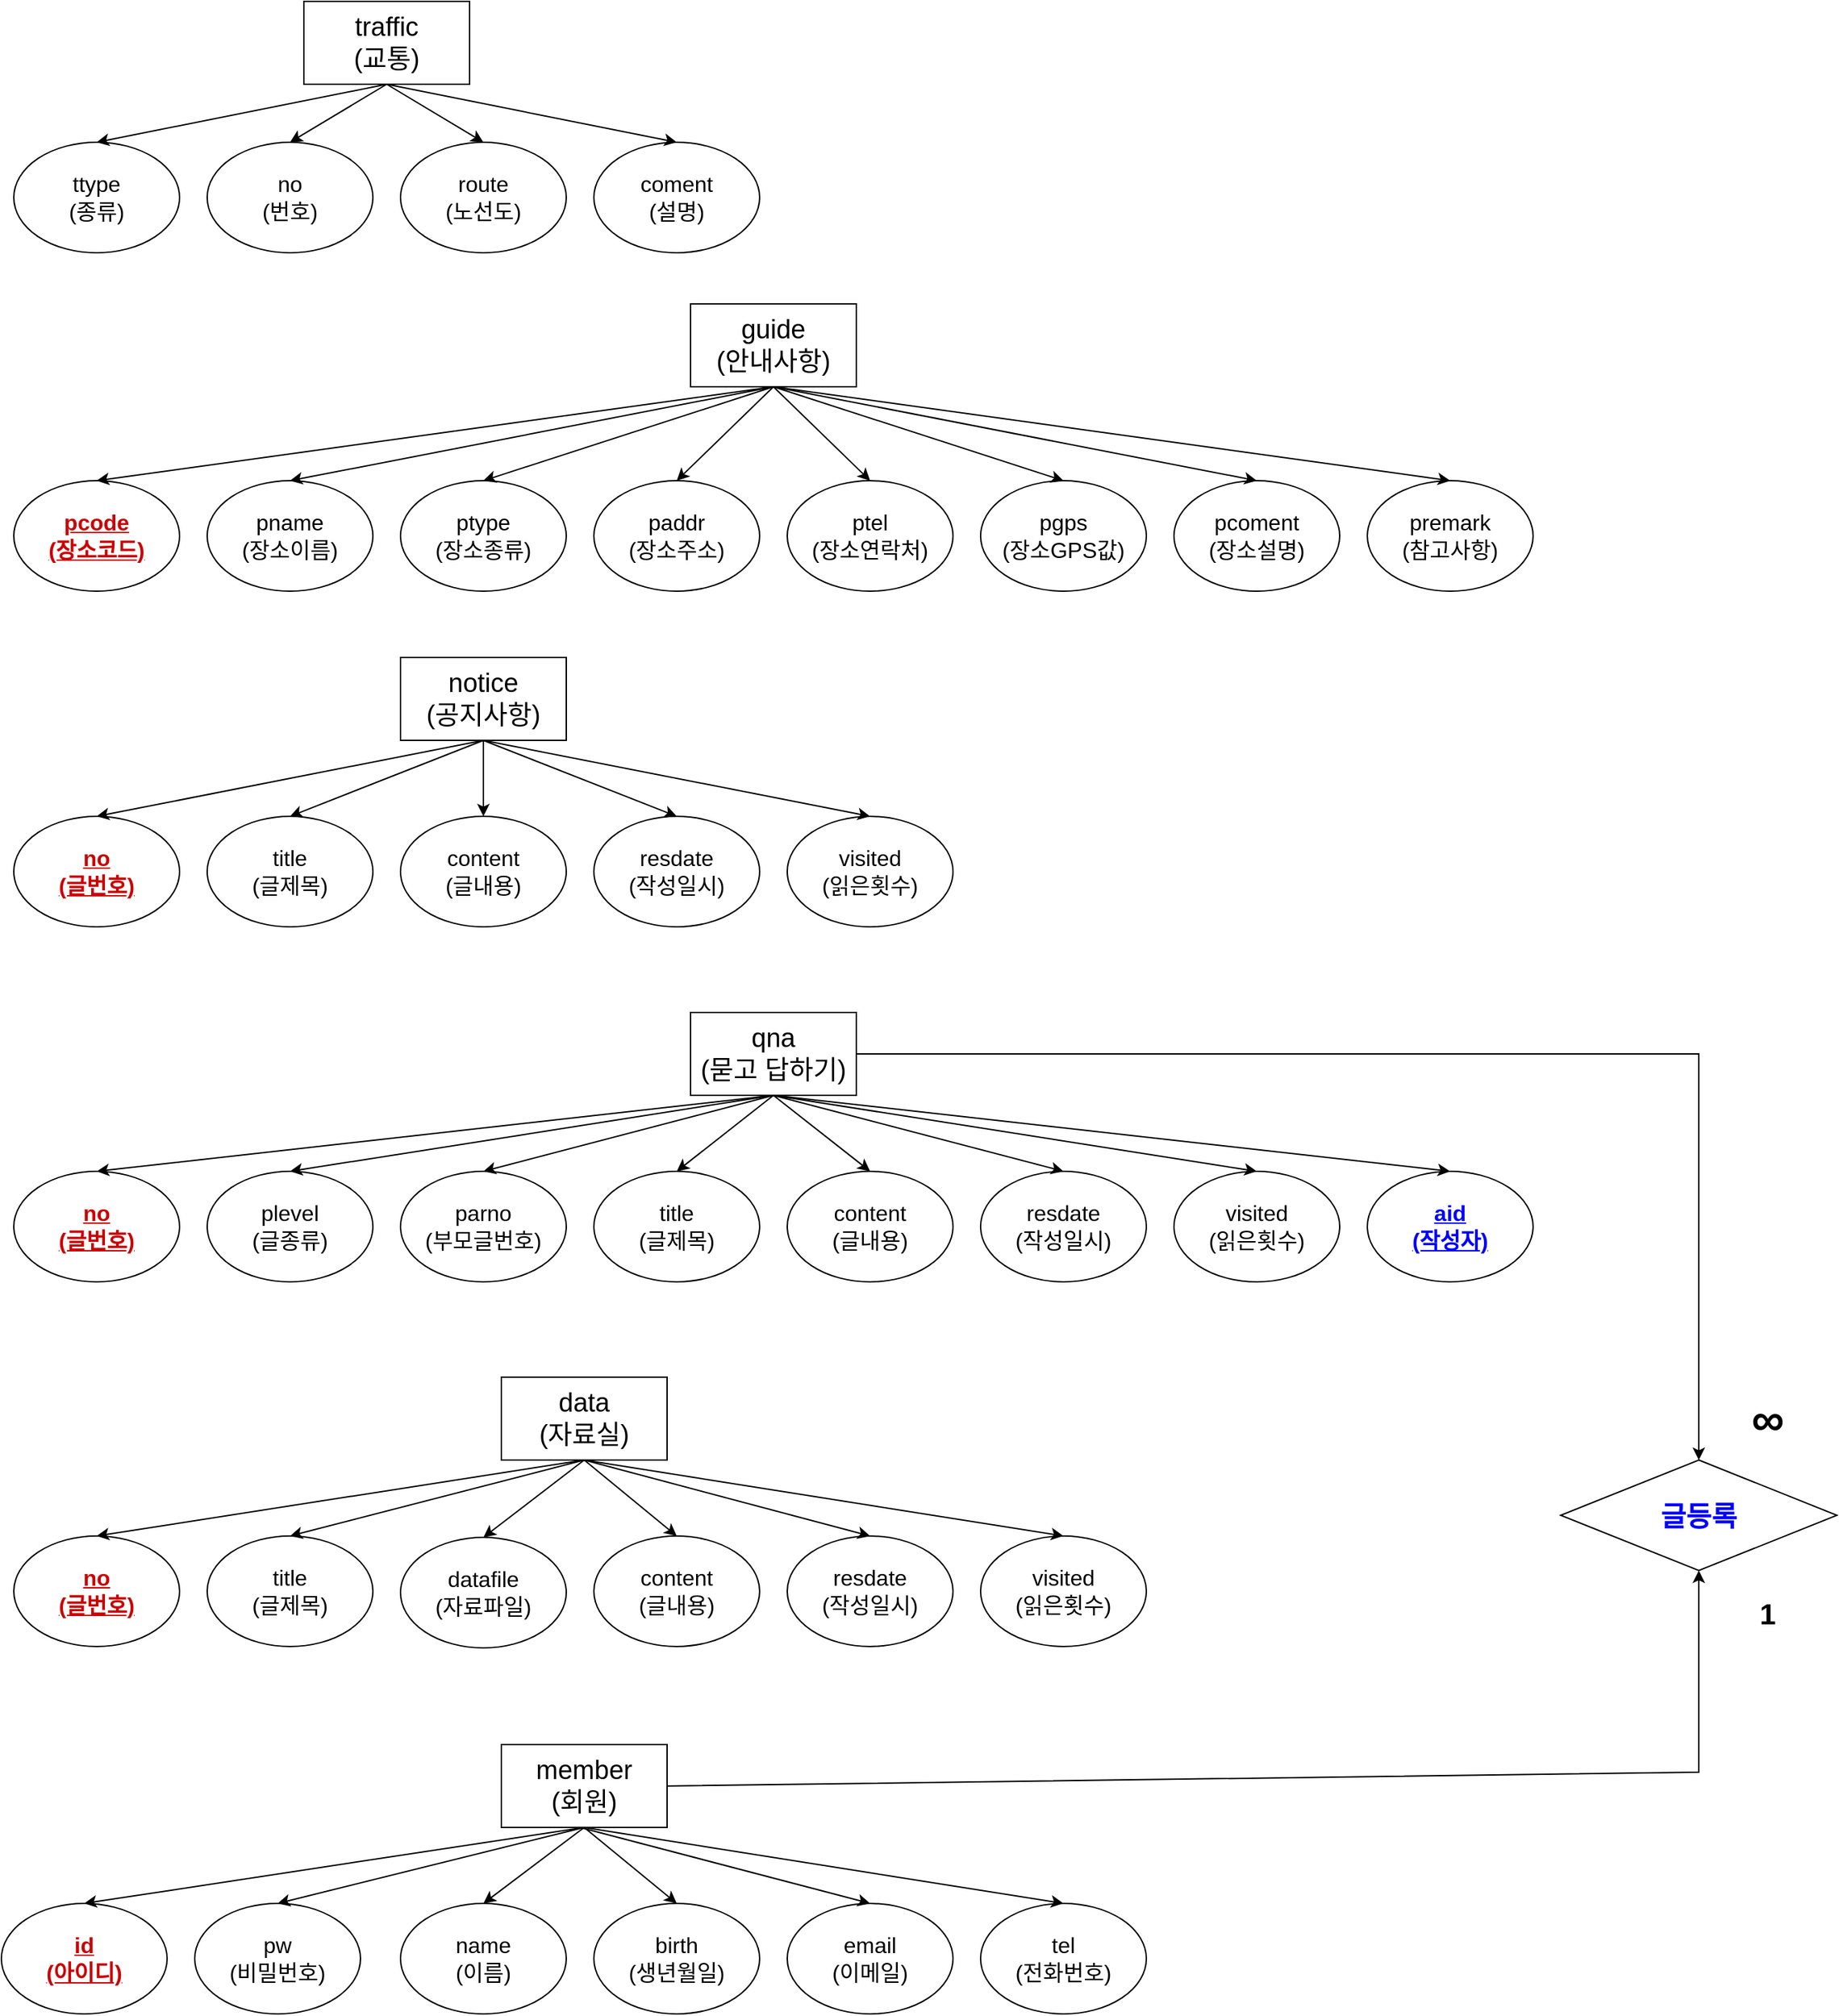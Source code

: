 <mxfile version="24.2.1" type="device">
  <diagram name="페이지-1" id="zd1bzhMpEKLIEbVlW-Ht">
    <mxGraphModel dx="1434" dy="746" grid="1" gridSize="10" guides="1" tooltips="1" connect="1" arrows="1" fold="1" page="1" pageScale="1" pageWidth="827" pageHeight="1169" math="0" shadow="0">
      <root>
        <mxCell id="0" />
        <mxCell id="1" parent="0" />
        <mxCell id="Bqp71mJhTjlOlzdnwCvQ-1" value="&lt;font style=&quot;font-size: 19px;&quot;&gt;traffic&lt;/font&gt;&lt;div style=&quot;font-size: 19px;&quot;&gt;&lt;font style=&quot;font-size: 19px;&quot;&gt;(교통)&lt;/font&gt;&lt;/div&gt;" style="rounded=0;whiteSpace=wrap;html=1;" parent="1" vertex="1">
          <mxGeometry x="260" y="58" width="120" height="60" as="geometry" />
        </mxCell>
        <mxCell id="Bqp71mJhTjlOlzdnwCvQ-2" value="&lt;font style=&quot;font-size: 16px;&quot;&gt;ttype&lt;/font&gt;&lt;div style=&quot;font-size: 16px;&quot;&gt;&lt;font style=&quot;font-size: 16px;&quot;&gt;(종류)&lt;/font&gt;&lt;/div&gt;" style="ellipse;whiteSpace=wrap;html=1;" parent="1" vertex="1">
          <mxGeometry x="50" y="160" width="120" height="80" as="geometry" />
        </mxCell>
        <mxCell id="Bqp71mJhTjlOlzdnwCvQ-3" value="&lt;span style=&quot;font-size: 16px;&quot;&gt;no&lt;/span&gt;&lt;br&gt;&lt;div style=&quot;font-size: 16px;&quot;&gt;&lt;font style=&quot;font-size: 16px;&quot;&gt;(번호)&lt;/font&gt;&lt;/div&gt;" style="ellipse;whiteSpace=wrap;html=1;" parent="1" vertex="1">
          <mxGeometry x="190" y="160" width="120" height="80" as="geometry" />
        </mxCell>
        <mxCell id="Bqp71mJhTjlOlzdnwCvQ-4" value="&lt;span style=&quot;font-size: 16px;&quot;&gt;route&lt;/span&gt;&lt;div&gt;&lt;span style=&quot;font-size: 16px;&quot;&gt;(노선도)&lt;/span&gt;&lt;/div&gt;" style="ellipse;whiteSpace=wrap;html=1;" parent="1" vertex="1">
          <mxGeometry x="330" y="160" width="120" height="80" as="geometry" />
        </mxCell>
        <mxCell id="Bqp71mJhTjlOlzdnwCvQ-5" value="&lt;span style=&quot;font-size: 16px;&quot;&gt;coment&lt;/span&gt;&lt;br&gt;&lt;div style=&quot;font-size: 16px;&quot;&gt;&lt;font style=&quot;font-size: 16px;&quot;&gt;(설명)&lt;/font&gt;&lt;/div&gt;" style="ellipse;whiteSpace=wrap;html=1;" parent="1" vertex="1">
          <mxGeometry x="470" y="160" width="120" height="80" as="geometry" />
        </mxCell>
        <mxCell id="Bqp71mJhTjlOlzdnwCvQ-6" value="" style="endArrow=classic;html=1;rounded=0;exitX=0.5;exitY=1;exitDx=0;exitDy=0;entryX=0.5;entryY=0;entryDx=0;entryDy=0;" parent="1" source="Bqp71mJhTjlOlzdnwCvQ-1" target="Bqp71mJhTjlOlzdnwCvQ-2" edge="1">
          <mxGeometry width="50" height="50" relative="1" as="geometry">
            <mxPoint x="390" y="390" as="sourcePoint" />
            <mxPoint x="440" y="340" as="targetPoint" />
          </mxGeometry>
        </mxCell>
        <mxCell id="Bqp71mJhTjlOlzdnwCvQ-7" value="" style="endArrow=classic;html=1;rounded=0;exitX=0.5;exitY=1;exitDx=0;exitDy=0;entryX=0.5;entryY=0;entryDx=0;entryDy=0;" parent="1" source="Bqp71mJhTjlOlzdnwCvQ-1" target="Bqp71mJhTjlOlzdnwCvQ-3" edge="1">
          <mxGeometry width="50" height="50" relative="1" as="geometry">
            <mxPoint x="390" y="390" as="sourcePoint" />
            <mxPoint x="440" y="340" as="targetPoint" />
          </mxGeometry>
        </mxCell>
        <mxCell id="Bqp71mJhTjlOlzdnwCvQ-8" value="" style="endArrow=classic;html=1;rounded=0;exitX=0.5;exitY=1;exitDx=0;exitDy=0;entryX=0.5;entryY=0;entryDx=0;entryDy=0;" parent="1" source="Bqp71mJhTjlOlzdnwCvQ-1" target="Bqp71mJhTjlOlzdnwCvQ-4" edge="1">
          <mxGeometry width="50" height="50" relative="1" as="geometry">
            <mxPoint x="390" y="390" as="sourcePoint" />
            <mxPoint x="440" y="340" as="targetPoint" />
          </mxGeometry>
        </mxCell>
        <mxCell id="Bqp71mJhTjlOlzdnwCvQ-9" value="" style="endArrow=classic;html=1;rounded=0;exitX=0.5;exitY=1;exitDx=0;exitDy=0;entryX=0.5;entryY=0;entryDx=0;entryDy=0;" parent="1" source="Bqp71mJhTjlOlzdnwCvQ-1" target="Bqp71mJhTjlOlzdnwCvQ-5" edge="1">
          <mxGeometry width="50" height="50" relative="1" as="geometry">
            <mxPoint x="390" y="390" as="sourcePoint" />
            <mxPoint x="440" y="340" as="targetPoint" />
          </mxGeometry>
        </mxCell>
        <mxCell id="Bqp71mJhTjlOlzdnwCvQ-10" value="&lt;font style=&quot;font-size: 19px;&quot;&gt;guide&lt;/font&gt;&lt;div style=&quot;font-size: 19px;&quot;&gt;&lt;font style=&quot;font-size: 19px;&quot;&gt;(안내사항)&lt;/font&gt;&lt;/div&gt;" style="rounded=0;whiteSpace=wrap;html=1;" parent="1" vertex="1">
          <mxGeometry x="540" y="277" width="120" height="60" as="geometry" />
        </mxCell>
        <mxCell id="Bqp71mJhTjlOlzdnwCvQ-11" value="&lt;b style=&quot;&quot;&gt;&lt;font style=&quot;&quot; color=&quot;#cc0000&quot;&gt;&lt;u&gt;&lt;span style=&quot;font-size: 16px;&quot;&gt;pcode&lt;/span&gt;&lt;br&gt;&lt;/u&gt;&lt;/font&gt;&lt;/b&gt;&lt;div style=&quot;font-size: 16px;&quot;&gt;&lt;font color=&quot;#cc0000&quot; style=&quot;font-size: 16px;&quot;&gt;&lt;b style=&quot;&quot;&gt;&lt;u&gt;(장소코드)&lt;/u&gt;&lt;/b&gt;&lt;/font&gt;&lt;/div&gt;" style="ellipse;whiteSpace=wrap;html=1;" parent="1" vertex="1">
          <mxGeometry x="50" y="405" width="120" height="80" as="geometry" />
        </mxCell>
        <mxCell id="Bqp71mJhTjlOlzdnwCvQ-12" value="&lt;span style=&quot;font-size: 16px;&quot;&gt;pname&lt;/span&gt;&lt;br&gt;&lt;div style=&quot;font-size: 16px;&quot;&gt;&lt;font style=&quot;font-size: 16px;&quot;&gt;(장소이름)&lt;/font&gt;&lt;/div&gt;" style="ellipse;whiteSpace=wrap;html=1;" parent="1" vertex="1">
          <mxGeometry x="190" y="405" width="120" height="80" as="geometry" />
        </mxCell>
        <mxCell id="Bqp71mJhTjlOlzdnwCvQ-13" value="&lt;span style=&quot;font-size: 16px;&quot;&gt;ptype&lt;/span&gt;&lt;br&gt;&lt;div style=&quot;font-size: 16px;&quot;&gt;&lt;font style=&quot;font-size: 16px;&quot;&gt;(장소종류)&lt;/font&gt;&lt;/div&gt;" style="ellipse;whiteSpace=wrap;html=1;" parent="1" vertex="1">
          <mxGeometry x="330" y="405" width="120" height="80" as="geometry" />
        </mxCell>
        <mxCell id="Bqp71mJhTjlOlzdnwCvQ-14" value="&lt;span style=&quot;font-size: 16px;&quot;&gt;paddr&lt;/span&gt;&lt;br&gt;&lt;div style=&quot;font-size: 16px;&quot;&gt;&lt;font style=&quot;font-size: 16px;&quot;&gt;(장소주소)&lt;/font&gt;&lt;/div&gt;" style="ellipse;whiteSpace=wrap;html=1;" parent="1" vertex="1">
          <mxGeometry x="470" y="405" width="120" height="80" as="geometry" />
        </mxCell>
        <mxCell id="Bqp71mJhTjlOlzdnwCvQ-15" value="&lt;span style=&quot;font-size: 16px;&quot;&gt;ptel&lt;/span&gt;&lt;br&gt;&lt;div style=&quot;font-size: 16px;&quot;&gt;&lt;font style=&quot;font-size: 16px;&quot;&gt;(장소연락처)&lt;/font&gt;&lt;/div&gt;" style="ellipse;whiteSpace=wrap;html=1;" parent="1" vertex="1">
          <mxGeometry x="610" y="405" width="120" height="80" as="geometry" />
        </mxCell>
        <mxCell id="Bqp71mJhTjlOlzdnwCvQ-16" value="&lt;span style=&quot;font-size: 16px;&quot;&gt;pgps&lt;/span&gt;&lt;br&gt;&lt;div style=&quot;font-size: 16px;&quot;&gt;&lt;font style=&quot;font-size: 16px;&quot;&gt;(장소GPS값)&lt;/font&gt;&lt;/div&gt;" style="ellipse;whiteSpace=wrap;html=1;" parent="1" vertex="1">
          <mxGeometry x="750" y="405" width="120" height="80" as="geometry" />
        </mxCell>
        <mxCell id="Bqp71mJhTjlOlzdnwCvQ-17" value="&lt;span style=&quot;font-size: 16px;&quot;&gt;pcoment&lt;/span&gt;&lt;br&gt;&lt;div style=&quot;font-size: 16px;&quot;&gt;&lt;font style=&quot;font-size: 16px;&quot;&gt;(장소설명)&lt;/font&gt;&lt;/div&gt;" style="ellipse;whiteSpace=wrap;html=1;" parent="1" vertex="1">
          <mxGeometry x="890" y="405" width="120" height="80" as="geometry" />
        </mxCell>
        <mxCell id="Bqp71mJhTjlOlzdnwCvQ-18" value="&lt;span style=&quot;font-size: 16px;&quot;&gt;premark&lt;/span&gt;&lt;br&gt;&lt;div style=&quot;font-size: 16px;&quot;&gt;&lt;font style=&quot;font-size: 16px;&quot;&gt;(참고사항)&lt;/font&gt;&lt;/div&gt;" style="ellipse;whiteSpace=wrap;html=1;" parent="1" vertex="1">
          <mxGeometry x="1030" y="405" width="120" height="80" as="geometry" />
        </mxCell>
        <mxCell id="Bqp71mJhTjlOlzdnwCvQ-19" value="" style="endArrow=classic;html=1;rounded=0;exitX=0.5;exitY=1;exitDx=0;exitDy=0;entryX=0.5;entryY=0;entryDx=0;entryDy=0;" parent="1" source="Bqp71mJhTjlOlzdnwCvQ-10" target="Bqp71mJhTjlOlzdnwCvQ-11" edge="1">
          <mxGeometry width="50" height="50" relative="1" as="geometry">
            <mxPoint x="540" y="505" as="sourcePoint" />
            <mxPoint x="590" y="455" as="targetPoint" />
          </mxGeometry>
        </mxCell>
        <mxCell id="Bqp71mJhTjlOlzdnwCvQ-20" value="" style="endArrow=classic;html=1;rounded=0;exitX=0.5;exitY=1;exitDx=0;exitDy=0;entryX=0.5;entryY=0;entryDx=0;entryDy=0;" parent="1" source="Bqp71mJhTjlOlzdnwCvQ-10" target="Bqp71mJhTjlOlzdnwCvQ-12" edge="1">
          <mxGeometry width="50" height="50" relative="1" as="geometry">
            <mxPoint x="540" y="505" as="sourcePoint" />
            <mxPoint x="590" y="455" as="targetPoint" />
          </mxGeometry>
        </mxCell>
        <mxCell id="Bqp71mJhTjlOlzdnwCvQ-21" value="" style="endArrow=classic;html=1;rounded=0;entryX=0.5;entryY=0;entryDx=0;entryDy=0;exitX=0.5;exitY=1;exitDx=0;exitDy=0;" parent="1" source="Bqp71mJhTjlOlzdnwCvQ-10" target="Bqp71mJhTjlOlzdnwCvQ-14" edge="1">
          <mxGeometry width="50" height="50" relative="1" as="geometry">
            <mxPoint x="540" y="505" as="sourcePoint" />
            <mxPoint x="590" y="455" as="targetPoint" />
          </mxGeometry>
        </mxCell>
        <mxCell id="Bqp71mJhTjlOlzdnwCvQ-22" value="" style="endArrow=classic;html=1;rounded=0;entryX=0.5;entryY=0;entryDx=0;entryDy=0;exitX=0.5;exitY=1;exitDx=0;exitDy=0;" parent="1" source="Bqp71mJhTjlOlzdnwCvQ-10" target="Bqp71mJhTjlOlzdnwCvQ-13" edge="1">
          <mxGeometry width="50" height="50" relative="1" as="geometry">
            <mxPoint x="540" y="505" as="sourcePoint" />
            <mxPoint x="590" y="455" as="targetPoint" />
          </mxGeometry>
        </mxCell>
        <mxCell id="Bqp71mJhTjlOlzdnwCvQ-23" value="" style="endArrow=classic;html=1;rounded=0;exitX=0.5;exitY=1;exitDx=0;exitDy=0;entryX=0.5;entryY=0;entryDx=0;entryDy=0;" parent="1" source="Bqp71mJhTjlOlzdnwCvQ-10" target="Bqp71mJhTjlOlzdnwCvQ-18" edge="1">
          <mxGeometry width="50" height="50" relative="1" as="geometry">
            <mxPoint x="540" y="505" as="sourcePoint" />
            <mxPoint x="590" y="455" as="targetPoint" />
          </mxGeometry>
        </mxCell>
        <mxCell id="Bqp71mJhTjlOlzdnwCvQ-24" value="" style="endArrow=classic;html=1;rounded=0;entryX=0.5;entryY=0;entryDx=0;entryDy=0;exitX=0.5;exitY=1;exitDx=0;exitDy=0;" parent="1" source="Bqp71mJhTjlOlzdnwCvQ-10" target="Bqp71mJhTjlOlzdnwCvQ-17" edge="1">
          <mxGeometry width="50" height="50" relative="1" as="geometry">
            <mxPoint x="540" y="505" as="sourcePoint" />
            <mxPoint x="590" y="455" as="targetPoint" />
          </mxGeometry>
        </mxCell>
        <mxCell id="Bqp71mJhTjlOlzdnwCvQ-25" value="" style="endArrow=classic;html=1;rounded=0;entryX=0.5;entryY=0;entryDx=0;entryDy=0;exitX=0.5;exitY=1;exitDx=0;exitDy=0;" parent="1" source="Bqp71mJhTjlOlzdnwCvQ-10" target="Bqp71mJhTjlOlzdnwCvQ-16" edge="1">
          <mxGeometry width="50" height="50" relative="1" as="geometry">
            <mxPoint x="540" y="505" as="sourcePoint" />
            <mxPoint x="590" y="455" as="targetPoint" />
          </mxGeometry>
        </mxCell>
        <mxCell id="Bqp71mJhTjlOlzdnwCvQ-26" value="" style="endArrow=classic;html=1;rounded=0;exitX=0.5;exitY=1;exitDx=0;exitDy=0;entryX=0.5;entryY=0;entryDx=0;entryDy=0;" parent="1" source="Bqp71mJhTjlOlzdnwCvQ-10" target="Bqp71mJhTjlOlzdnwCvQ-15" edge="1">
          <mxGeometry width="50" height="50" relative="1" as="geometry">
            <mxPoint x="540" y="505" as="sourcePoint" />
            <mxPoint x="590" y="455" as="targetPoint" />
          </mxGeometry>
        </mxCell>
        <mxCell id="Bqp71mJhTjlOlzdnwCvQ-27" value="&lt;font style=&quot;font-size: 19px;&quot;&gt;notice&lt;/font&gt;&lt;div style=&quot;font-size: 19px;&quot;&gt;&lt;font style=&quot;font-size: 19px;&quot;&gt;(공지사항)&lt;/font&gt;&lt;/div&gt;" style="rounded=0;whiteSpace=wrap;html=1;" parent="1" vertex="1">
          <mxGeometry x="330" y="533" width="120" height="60" as="geometry" />
        </mxCell>
        <mxCell id="Bqp71mJhTjlOlzdnwCvQ-28" value="&lt;b&gt;&lt;font style=&quot;&quot; color=&quot;#cc0000&quot;&gt;&lt;u&gt;&lt;span style=&quot;font-size: 16px;&quot;&gt;no&lt;/span&gt;&lt;br&gt;&lt;/u&gt;&lt;/font&gt;&lt;/b&gt;&lt;div style=&quot;font-size: 16px;&quot;&gt;&lt;font color=&quot;#cc0000&quot; style=&quot;font-size: 16px;&quot;&gt;&lt;b&gt;&lt;u&gt;(글번호)&lt;/u&gt;&lt;/b&gt;&lt;/font&gt;&lt;/div&gt;" style="ellipse;whiteSpace=wrap;html=1;" parent="1" vertex="1">
          <mxGeometry x="50" y="648" width="120" height="80" as="geometry" />
        </mxCell>
        <mxCell id="Bqp71mJhTjlOlzdnwCvQ-29" value="&lt;span style=&quot;font-size: 16px;&quot;&gt;title&lt;/span&gt;&lt;br&gt;&lt;div style=&quot;font-size: 16px;&quot;&gt;&lt;font style=&quot;font-size: 16px;&quot;&gt;(글제목)&lt;/font&gt;&lt;/div&gt;" style="ellipse;whiteSpace=wrap;html=1;" parent="1" vertex="1">
          <mxGeometry x="190" y="648" width="120" height="80" as="geometry" />
        </mxCell>
        <mxCell id="Bqp71mJhTjlOlzdnwCvQ-30" value="&lt;span style=&quot;font-size: 16px;&quot;&gt;content&lt;/span&gt;&lt;br&gt;&lt;div style=&quot;font-size: 16px;&quot;&gt;&lt;font style=&quot;font-size: 16px;&quot;&gt;(글내용)&lt;/font&gt;&lt;/div&gt;" style="ellipse;whiteSpace=wrap;html=1;" parent="1" vertex="1">
          <mxGeometry x="330" y="648" width="120" height="80" as="geometry" />
        </mxCell>
        <mxCell id="Bqp71mJhTjlOlzdnwCvQ-31" value="&lt;span style=&quot;font-size: 16px;&quot;&gt;resdate&lt;/span&gt;&lt;br&gt;&lt;div style=&quot;font-size: 16px;&quot;&gt;&lt;font style=&quot;font-size: 16px;&quot;&gt;(작성일시)&lt;/font&gt;&lt;/div&gt;" style="ellipse;whiteSpace=wrap;html=1;" parent="1" vertex="1">
          <mxGeometry x="470" y="648" width="120" height="80" as="geometry" />
        </mxCell>
        <mxCell id="Bqp71mJhTjlOlzdnwCvQ-32" value="&lt;span style=&quot;font-size: 16px;&quot;&gt;visited&lt;/span&gt;&lt;br&gt;&lt;div style=&quot;font-size: 16px;&quot;&gt;&lt;font style=&quot;font-size: 16px;&quot;&gt;(읽은횟수)&lt;/font&gt;&lt;/div&gt;" style="ellipse;whiteSpace=wrap;html=1;" parent="1" vertex="1">
          <mxGeometry x="610" y="648" width="120" height="80" as="geometry" />
        </mxCell>
        <mxCell id="Bqp71mJhTjlOlzdnwCvQ-33" value="" style="endArrow=classic;html=1;rounded=0;exitX=0.5;exitY=1;exitDx=0;exitDy=0;entryX=0.5;entryY=0;entryDx=0;entryDy=0;" parent="1" source="Bqp71mJhTjlOlzdnwCvQ-27" target="Bqp71mJhTjlOlzdnwCvQ-28" edge="1">
          <mxGeometry width="50" height="50" relative="1" as="geometry">
            <mxPoint x="590" y="478" as="sourcePoint" />
            <mxPoint x="640" y="428" as="targetPoint" />
          </mxGeometry>
        </mxCell>
        <mxCell id="Bqp71mJhTjlOlzdnwCvQ-34" value="" style="endArrow=classic;html=1;rounded=0;exitX=0.5;exitY=1;exitDx=0;exitDy=0;entryX=0.5;entryY=0;entryDx=0;entryDy=0;" parent="1" source="Bqp71mJhTjlOlzdnwCvQ-27" target="Bqp71mJhTjlOlzdnwCvQ-29" edge="1">
          <mxGeometry width="50" height="50" relative="1" as="geometry">
            <mxPoint x="590" y="478" as="sourcePoint" />
            <mxPoint x="640" y="428" as="targetPoint" />
          </mxGeometry>
        </mxCell>
        <mxCell id="Bqp71mJhTjlOlzdnwCvQ-35" value="" style="endArrow=classic;html=1;rounded=0;exitX=0.5;exitY=1;exitDx=0;exitDy=0;" parent="1" source="Bqp71mJhTjlOlzdnwCvQ-27" target="Bqp71mJhTjlOlzdnwCvQ-30" edge="1">
          <mxGeometry width="50" height="50" relative="1" as="geometry">
            <mxPoint x="590" y="478" as="sourcePoint" />
            <mxPoint x="640" y="428" as="targetPoint" />
          </mxGeometry>
        </mxCell>
        <mxCell id="Bqp71mJhTjlOlzdnwCvQ-36" value="" style="endArrow=classic;html=1;rounded=0;exitX=0.5;exitY=1;exitDx=0;exitDy=0;entryX=0.5;entryY=0;entryDx=0;entryDy=0;" parent="1" source="Bqp71mJhTjlOlzdnwCvQ-27" target="Bqp71mJhTjlOlzdnwCvQ-32" edge="1">
          <mxGeometry width="50" height="50" relative="1" as="geometry">
            <mxPoint x="590" y="478" as="sourcePoint" />
            <mxPoint x="640" y="428" as="targetPoint" />
          </mxGeometry>
        </mxCell>
        <mxCell id="Bqp71mJhTjlOlzdnwCvQ-37" value="" style="endArrow=classic;html=1;rounded=0;exitX=0.5;exitY=1;exitDx=0;exitDy=0;entryX=0.5;entryY=0;entryDx=0;entryDy=0;" parent="1" source="Bqp71mJhTjlOlzdnwCvQ-27" target="Bqp71mJhTjlOlzdnwCvQ-31" edge="1">
          <mxGeometry width="50" height="50" relative="1" as="geometry">
            <mxPoint x="590" y="478" as="sourcePoint" />
            <mxPoint x="640" y="428" as="targetPoint" />
          </mxGeometry>
        </mxCell>
        <mxCell id="Bqp71mJhTjlOlzdnwCvQ-38" value="&lt;font style=&quot;font-size: 19px;&quot;&gt;qna&lt;br&gt;&lt;/font&gt;&lt;div style=&quot;font-size: 19px;&quot;&gt;&lt;font style=&quot;font-size: 19px;&quot;&gt;(묻고 답하기)&lt;/font&gt;&lt;/div&gt;" style="rounded=0;whiteSpace=wrap;html=1;" parent="1" vertex="1">
          <mxGeometry x="540" y="790" width="120" height="60" as="geometry" />
        </mxCell>
        <mxCell id="Bqp71mJhTjlOlzdnwCvQ-39" value="&lt;b&gt;&lt;font color=&quot;#cc0000&quot;&gt;&lt;u&gt;&lt;span style=&quot;font-size: 16px;&quot;&gt;no&lt;/span&gt;&lt;br&gt;&lt;/u&gt;&lt;/font&gt;&lt;/b&gt;&lt;div style=&quot;font-size: 16px;&quot;&gt;&lt;font color=&quot;#cc0000&quot; style=&quot;font-size: 16px;&quot;&gt;&lt;b&gt;&lt;u&gt;(글번호)&lt;/u&gt;&lt;/b&gt;&lt;/font&gt;&lt;/div&gt;" style="ellipse;whiteSpace=wrap;html=1;" parent="1" vertex="1">
          <mxGeometry x="50" y="905" width="120" height="80" as="geometry" />
        </mxCell>
        <mxCell id="Bqp71mJhTjlOlzdnwCvQ-40" value="&lt;span style=&quot;font-size: 16px;&quot;&gt;plevel&lt;/span&gt;&lt;br&gt;&lt;div style=&quot;font-size: 16px;&quot;&gt;&lt;font style=&quot;font-size: 16px;&quot;&gt;(글종류)&lt;/font&gt;&lt;/div&gt;" style="ellipse;whiteSpace=wrap;html=1;" parent="1" vertex="1">
          <mxGeometry x="190" y="905" width="120" height="80" as="geometry" />
        </mxCell>
        <mxCell id="Bqp71mJhTjlOlzdnwCvQ-41" value="&lt;span style=&quot;font-size: 16px;&quot;&gt;parno&lt;/span&gt;&lt;br&gt;&lt;div style=&quot;font-size: 16px;&quot;&gt;&lt;font style=&quot;font-size: 16px;&quot;&gt;(부모글번호)&lt;/font&gt;&lt;/div&gt;" style="ellipse;whiteSpace=wrap;html=1;" parent="1" vertex="1">
          <mxGeometry x="330" y="905" width="120" height="80" as="geometry" />
        </mxCell>
        <mxCell id="Bqp71mJhTjlOlzdnwCvQ-42" value="&lt;span style=&quot;font-size: 16px;&quot;&gt;title&lt;/span&gt;&lt;br&gt;&lt;div style=&quot;font-size: 16px;&quot;&gt;(글제목)&lt;/div&gt;" style="ellipse;whiteSpace=wrap;html=1;" parent="1" vertex="1">
          <mxGeometry x="470" y="905" width="120" height="80" as="geometry" />
        </mxCell>
        <mxCell id="Bqp71mJhTjlOlzdnwCvQ-43" value="" style="endArrow=classic;html=1;rounded=0;exitX=0.5;exitY=1;exitDx=0;exitDy=0;entryX=0.5;entryY=0;entryDx=0;entryDy=0;" parent="1" source="Bqp71mJhTjlOlzdnwCvQ-38" target="Bqp71mJhTjlOlzdnwCvQ-39" edge="1">
          <mxGeometry width="50" height="50" relative="1" as="geometry">
            <mxPoint x="590" y="735" as="sourcePoint" />
            <mxPoint x="640" y="685" as="targetPoint" />
          </mxGeometry>
        </mxCell>
        <mxCell id="Bqp71mJhTjlOlzdnwCvQ-44" value="" style="endArrow=classic;html=1;rounded=0;exitX=0.5;exitY=1;exitDx=0;exitDy=0;entryX=0.5;entryY=0;entryDx=0;entryDy=0;" parent="1" source="Bqp71mJhTjlOlzdnwCvQ-38" target="Bqp71mJhTjlOlzdnwCvQ-40" edge="1">
          <mxGeometry width="50" height="50" relative="1" as="geometry">
            <mxPoint x="590" y="735" as="sourcePoint" />
            <mxPoint x="640" y="685" as="targetPoint" />
          </mxGeometry>
        </mxCell>
        <mxCell id="Bqp71mJhTjlOlzdnwCvQ-45" value="" style="endArrow=classic;html=1;rounded=0;exitX=0.5;exitY=1;exitDx=0;exitDy=0;entryX=0.5;entryY=0;entryDx=0;entryDy=0;" parent="1" source="Bqp71mJhTjlOlzdnwCvQ-38" target="Bqp71mJhTjlOlzdnwCvQ-41" edge="1">
          <mxGeometry width="50" height="50" relative="1" as="geometry">
            <mxPoint x="590" y="735" as="sourcePoint" />
            <mxPoint x="640" y="685" as="targetPoint" />
          </mxGeometry>
        </mxCell>
        <mxCell id="Bqp71mJhTjlOlzdnwCvQ-46" value="" style="endArrow=classic;html=1;rounded=0;exitX=0.5;exitY=1;exitDx=0;exitDy=0;entryX=0.5;entryY=0;entryDx=0;entryDy=0;" parent="1" source="Bqp71mJhTjlOlzdnwCvQ-38" edge="1">
          <mxGeometry width="50" height="50" relative="1" as="geometry">
            <mxPoint x="590" y="735" as="sourcePoint" />
            <mxPoint x="670" y="905" as="targetPoint" />
          </mxGeometry>
        </mxCell>
        <mxCell id="Bqp71mJhTjlOlzdnwCvQ-47" value="" style="endArrow=classic;html=1;rounded=0;exitX=0.5;exitY=1;exitDx=0;exitDy=0;entryX=0.5;entryY=0;entryDx=0;entryDy=0;" parent="1" source="Bqp71mJhTjlOlzdnwCvQ-38" target="Bqp71mJhTjlOlzdnwCvQ-42" edge="1">
          <mxGeometry width="50" height="50" relative="1" as="geometry">
            <mxPoint x="590" y="735" as="sourcePoint" />
            <mxPoint x="640" y="685" as="targetPoint" />
          </mxGeometry>
        </mxCell>
        <mxCell id="Bqp71mJhTjlOlzdnwCvQ-48" value="&lt;span style=&quot;font-size: 16px;&quot;&gt;content&lt;/span&gt;&lt;br&gt;&lt;div style=&quot;font-size: 16px;&quot;&gt;&lt;font style=&quot;font-size: 16px;&quot;&gt;(글내용)&lt;/font&gt;&lt;/div&gt;" style="ellipse;whiteSpace=wrap;html=1;" parent="1" vertex="1">
          <mxGeometry x="610" y="905" width="120" height="80" as="geometry" />
        </mxCell>
        <mxCell id="Bqp71mJhTjlOlzdnwCvQ-49" value="&lt;span style=&quot;font-size: 16px;&quot;&gt;resdate&lt;/span&gt;&lt;br&gt;&lt;div style=&quot;font-size: 16px;&quot;&gt;&lt;font style=&quot;font-size: 16px;&quot;&gt;(작성일시)&lt;/font&gt;&lt;/div&gt;" style="ellipse;whiteSpace=wrap;html=1;" parent="1" vertex="1">
          <mxGeometry x="750" y="905" width="120" height="80" as="geometry" />
        </mxCell>
        <mxCell id="Bqp71mJhTjlOlzdnwCvQ-50" value="&lt;span style=&quot;font-size: 16px;&quot;&gt;visited&lt;/span&gt;&lt;br&gt;&lt;div style=&quot;font-size: 16px;&quot;&gt;&lt;font style=&quot;font-size: 16px;&quot;&gt;(읽은횟수)&lt;/font&gt;&lt;/div&gt;" style="ellipse;whiteSpace=wrap;html=1;" parent="1" vertex="1">
          <mxGeometry x="890" y="905" width="120" height="80" as="geometry" />
        </mxCell>
        <mxCell id="Bqp71mJhTjlOlzdnwCvQ-51" value="&lt;b&gt;&lt;font color=&quot;#0000ff&quot;&gt;&lt;u&gt;&lt;span style=&quot;font-size: 16px;&quot;&gt;aid&lt;/span&gt;&lt;br&gt;&lt;/u&gt;&lt;/font&gt;&lt;/b&gt;&lt;div style=&quot;font-size: 16px;&quot;&gt;&lt;font color=&quot;#0000ff&quot; style=&quot;font-size: 16px;&quot;&gt;&lt;b&gt;&lt;u&gt;(작성자)&lt;/u&gt;&lt;/b&gt;&lt;/font&gt;&lt;/div&gt;" style="ellipse;whiteSpace=wrap;html=1;" parent="1" vertex="1">
          <mxGeometry x="1030" y="905" width="120" height="80" as="geometry" />
        </mxCell>
        <mxCell id="Bqp71mJhTjlOlzdnwCvQ-52" value="" style="endArrow=classic;html=1;rounded=0;entryX=0.5;entryY=0;entryDx=0;entryDy=0;exitX=0.5;exitY=1;exitDx=0;exitDy=0;" parent="1" source="Bqp71mJhTjlOlzdnwCvQ-38" target="Bqp71mJhTjlOlzdnwCvQ-49" edge="1">
          <mxGeometry width="50" height="50" relative="1" as="geometry">
            <mxPoint x="590" y="900" as="sourcePoint" />
            <mxPoint x="640" y="850" as="targetPoint" />
          </mxGeometry>
        </mxCell>
        <mxCell id="Bqp71mJhTjlOlzdnwCvQ-53" value="" style="endArrow=classic;html=1;rounded=0;entryX=0.5;entryY=0;entryDx=0;entryDy=0;exitX=0.5;exitY=1;exitDx=0;exitDy=0;" parent="1" source="Bqp71mJhTjlOlzdnwCvQ-38" target="Bqp71mJhTjlOlzdnwCvQ-50" edge="1">
          <mxGeometry width="50" height="50" relative="1" as="geometry">
            <mxPoint x="590" y="900" as="sourcePoint" />
            <mxPoint x="640" y="850" as="targetPoint" />
          </mxGeometry>
        </mxCell>
        <mxCell id="Bqp71mJhTjlOlzdnwCvQ-54" value="" style="endArrow=classic;html=1;rounded=0;entryX=0.5;entryY=0;entryDx=0;entryDy=0;exitX=0.5;exitY=1;exitDx=0;exitDy=0;" parent="1" source="Bqp71mJhTjlOlzdnwCvQ-38" target="Bqp71mJhTjlOlzdnwCvQ-51" edge="1">
          <mxGeometry width="50" height="50" relative="1" as="geometry">
            <mxPoint x="860" y="780" as="sourcePoint" />
            <mxPoint x="640" y="850" as="targetPoint" />
          </mxGeometry>
        </mxCell>
        <mxCell id="Bqp71mJhTjlOlzdnwCvQ-55" value="&lt;span style=&quot;font-size: 19px;&quot;&gt;data&lt;/span&gt;&lt;br&gt;&lt;div style=&quot;font-size: 19px;&quot;&gt;&lt;font style=&quot;font-size: 19px;&quot;&gt;(자료실)&lt;/font&gt;&lt;/div&gt;" style="rounded=0;whiteSpace=wrap;html=1;" parent="1" vertex="1">
          <mxGeometry x="403" y="1054" width="120" height="60" as="geometry" />
        </mxCell>
        <mxCell id="Bqp71mJhTjlOlzdnwCvQ-56" value="&lt;b&gt;&lt;font color=&quot;#cc0000&quot;&gt;&lt;u&gt;&lt;span style=&quot;font-size: 16px;&quot;&gt;no&lt;/span&gt;&lt;br&gt;&lt;/u&gt;&lt;/font&gt;&lt;/b&gt;&lt;div style=&quot;font-size: 16px;&quot;&gt;&lt;font color=&quot;#cc0000&quot; style=&quot;font-size: 16px;&quot;&gt;&lt;b&gt;&lt;u&gt;(글번호)&lt;/u&gt;&lt;/b&gt;&lt;/font&gt;&lt;/div&gt;" style="ellipse;whiteSpace=wrap;html=1;" parent="1" vertex="1">
          <mxGeometry x="50" y="1169" width="120" height="80" as="geometry" />
        </mxCell>
        <mxCell id="Bqp71mJhTjlOlzdnwCvQ-57" value="&lt;span style=&quot;font-size: 16px;&quot;&gt;title&lt;/span&gt;&lt;br&gt;&lt;div style=&quot;font-size: 16px;&quot;&gt;&lt;font style=&quot;font-size: 16px;&quot;&gt;(글제목)&lt;/font&gt;&lt;/div&gt;" style="ellipse;whiteSpace=wrap;html=1;" parent="1" vertex="1">
          <mxGeometry x="190" y="1169" width="120" height="80" as="geometry" />
        </mxCell>
        <mxCell id="Bqp71mJhTjlOlzdnwCvQ-58" value="&lt;span style=&quot;font-size: 16px;&quot;&gt;content&lt;/span&gt;&lt;br&gt;&lt;div style=&quot;font-size: 16px;&quot;&gt;&lt;font style=&quot;font-size: 16px;&quot;&gt;(글내용)&lt;/font&gt;&lt;/div&gt;" style="ellipse;whiteSpace=wrap;html=1;" parent="1" vertex="1">
          <mxGeometry x="470" y="1169" width="120" height="80" as="geometry" />
        </mxCell>
        <mxCell id="Bqp71mJhTjlOlzdnwCvQ-59" value="&lt;span style=&quot;font-size: 16px;&quot;&gt;resdate&lt;/span&gt;&lt;br&gt;&lt;div style=&quot;font-size: 16px;&quot;&gt;&lt;font style=&quot;font-size: 16px;&quot;&gt;(작성일시)&lt;/font&gt;&lt;/div&gt;" style="ellipse;whiteSpace=wrap;html=1;" parent="1" vertex="1">
          <mxGeometry x="610" y="1169" width="120" height="80" as="geometry" />
        </mxCell>
        <mxCell id="Bqp71mJhTjlOlzdnwCvQ-60" value="&lt;span style=&quot;font-size: 16px;&quot;&gt;visited&lt;/span&gt;&lt;br&gt;&lt;div style=&quot;font-size: 16px;&quot;&gt;&lt;font style=&quot;font-size: 16px;&quot;&gt;(읽은횟수)&lt;/font&gt;&lt;/div&gt;" style="ellipse;whiteSpace=wrap;html=1;" parent="1" vertex="1">
          <mxGeometry x="750" y="1169" width="120" height="80" as="geometry" />
        </mxCell>
        <mxCell id="Bqp71mJhTjlOlzdnwCvQ-61" value="" style="endArrow=classic;html=1;rounded=0;exitX=0.5;exitY=1;exitDx=0;exitDy=0;entryX=0.5;entryY=0;entryDx=0;entryDy=0;" parent="1" source="Bqp71mJhTjlOlzdnwCvQ-55" target="Bqp71mJhTjlOlzdnwCvQ-56" edge="1">
          <mxGeometry width="50" height="50" relative="1" as="geometry">
            <mxPoint x="590" y="999" as="sourcePoint" />
            <mxPoint x="640" y="949" as="targetPoint" />
          </mxGeometry>
        </mxCell>
        <mxCell id="Bqp71mJhTjlOlzdnwCvQ-62" value="" style="endArrow=classic;html=1;rounded=0;exitX=0.5;exitY=1;exitDx=0;exitDy=0;entryX=0.5;entryY=0;entryDx=0;entryDy=0;" parent="1" source="Bqp71mJhTjlOlzdnwCvQ-55" target="Bqp71mJhTjlOlzdnwCvQ-57" edge="1">
          <mxGeometry width="50" height="50" relative="1" as="geometry">
            <mxPoint x="590" y="999" as="sourcePoint" />
            <mxPoint x="640" y="949" as="targetPoint" />
          </mxGeometry>
        </mxCell>
        <mxCell id="Bqp71mJhTjlOlzdnwCvQ-63" value="" style="endArrow=classic;html=1;rounded=0;exitX=0.5;exitY=1;exitDx=0;exitDy=0;entryX=0.5;entryY=0;entryDx=0;entryDy=0;" parent="1" source="Bqp71mJhTjlOlzdnwCvQ-55" target="Bqp71mJhTjlOlzdnwCvQ-58" edge="1">
          <mxGeometry width="50" height="50" relative="1" as="geometry">
            <mxPoint x="590" y="999" as="sourcePoint" />
            <mxPoint x="640" y="949" as="targetPoint" />
          </mxGeometry>
        </mxCell>
        <mxCell id="Bqp71mJhTjlOlzdnwCvQ-64" value="" style="endArrow=classic;html=1;rounded=0;exitX=0.5;exitY=1;exitDx=0;exitDy=0;entryX=0.5;entryY=0;entryDx=0;entryDy=0;" parent="1" source="Bqp71mJhTjlOlzdnwCvQ-55" target="Bqp71mJhTjlOlzdnwCvQ-60" edge="1">
          <mxGeometry width="50" height="50" relative="1" as="geometry">
            <mxPoint x="590" y="999" as="sourcePoint" />
            <mxPoint x="640" y="949" as="targetPoint" />
          </mxGeometry>
        </mxCell>
        <mxCell id="Bqp71mJhTjlOlzdnwCvQ-65" value="" style="endArrow=classic;html=1;rounded=0;exitX=0.5;exitY=1;exitDx=0;exitDy=0;entryX=0.5;entryY=0;entryDx=0;entryDy=0;" parent="1" source="Bqp71mJhTjlOlzdnwCvQ-55" target="Bqp71mJhTjlOlzdnwCvQ-59" edge="1">
          <mxGeometry width="50" height="50" relative="1" as="geometry">
            <mxPoint x="590" y="999" as="sourcePoint" />
            <mxPoint x="640" y="949" as="targetPoint" />
          </mxGeometry>
        </mxCell>
        <mxCell id="Bqp71mJhTjlOlzdnwCvQ-66" value="&lt;span style=&quot;font-size: 16px;&quot;&gt;datafile&lt;/span&gt;&lt;br&gt;&lt;div style=&quot;font-size: 16px;&quot;&gt;&lt;font style=&quot;font-size: 16px;&quot;&gt;(자료파일)&lt;/font&gt;&lt;/div&gt;" style="ellipse;whiteSpace=wrap;html=1;" parent="1" vertex="1">
          <mxGeometry x="330" y="1170" width="120" height="80" as="geometry" />
        </mxCell>
        <mxCell id="Bqp71mJhTjlOlzdnwCvQ-67" value="" style="endArrow=classic;html=1;rounded=0;entryX=0.5;entryY=0;entryDx=0;entryDy=0;exitX=0.5;exitY=1;exitDx=0;exitDy=0;" parent="1" source="Bqp71mJhTjlOlzdnwCvQ-55" target="Bqp71mJhTjlOlzdnwCvQ-66" edge="1">
          <mxGeometry width="50" height="50" relative="1" as="geometry">
            <mxPoint x="590" y="900" as="sourcePoint" />
            <mxPoint x="640" y="850" as="targetPoint" />
          </mxGeometry>
        </mxCell>
        <mxCell id="Bqp71mJhTjlOlzdnwCvQ-68" value="&lt;span style=&quot;font-size: 19px;&quot;&gt;member&lt;/span&gt;&lt;br&gt;&lt;div style=&quot;font-size: 19px;&quot;&gt;&lt;font style=&quot;font-size: 19px;&quot;&gt;(회원)&lt;/font&gt;&lt;/div&gt;" style="rounded=0;whiteSpace=wrap;html=1;" parent="1" vertex="1">
          <mxGeometry x="403" y="1320" width="120" height="60" as="geometry" />
        </mxCell>
        <mxCell id="Bqp71mJhTjlOlzdnwCvQ-69" value="&lt;b&gt;&lt;font color=&quot;#cc0000&quot;&gt;&lt;u&gt;&lt;span style=&quot;font-size: 16px;&quot;&gt;id&lt;/span&gt;&lt;br&gt;&lt;/u&gt;&lt;/font&gt;&lt;/b&gt;&lt;div style=&quot;font-size: 16px;&quot;&gt;&lt;font color=&quot;#cc0000&quot; style=&quot;font-size: 16px;&quot;&gt;&lt;b&gt;&lt;u&gt;(아이디)&lt;/u&gt;&lt;/b&gt;&lt;/font&gt;&lt;/div&gt;" style="ellipse;whiteSpace=wrap;html=1;" parent="1" vertex="1">
          <mxGeometry x="41" y="1435" width="120" height="80" as="geometry" />
        </mxCell>
        <mxCell id="Bqp71mJhTjlOlzdnwCvQ-70" value="&lt;span style=&quot;font-size: 16px;&quot;&gt;pw&lt;/span&gt;&lt;br&gt;&lt;div style=&quot;font-size: 16px;&quot;&gt;&lt;font style=&quot;font-size: 16px;&quot;&gt;(비밀번호)&lt;/font&gt;&lt;/div&gt;" style="ellipse;whiteSpace=wrap;html=1;" parent="1" vertex="1">
          <mxGeometry x="181" y="1435" width="120" height="80" as="geometry" />
        </mxCell>
        <mxCell id="Bqp71mJhTjlOlzdnwCvQ-71" value="&lt;span style=&quot;font-size: 16px;&quot;&gt;email&lt;/span&gt;&lt;br&gt;&lt;div style=&quot;font-size: 16px;&quot;&gt;&lt;font style=&quot;font-size: 16px;&quot;&gt;(이메일)&lt;/font&gt;&lt;/div&gt;" style="ellipse;whiteSpace=wrap;html=1;" parent="1" vertex="1">
          <mxGeometry x="610" y="1435" width="120" height="80" as="geometry" />
        </mxCell>
        <mxCell id="Bqp71mJhTjlOlzdnwCvQ-72" value="" style="endArrow=classic;html=1;rounded=0;exitX=0.5;exitY=1;exitDx=0;exitDy=0;entryX=0.5;entryY=0;entryDx=0;entryDy=0;" parent="1" source="Bqp71mJhTjlOlzdnwCvQ-68" target="Bqp71mJhTjlOlzdnwCvQ-69" edge="1">
          <mxGeometry width="50" height="50" relative="1" as="geometry">
            <mxPoint x="603" y="1380" as="sourcePoint" />
            <mxPoint x="780" y="1215" as="targetPoint" />
          </mxGeometry>
        </mxCell>
        <mxCell id="Bqp71mJhTjlOlzdnwCvQ-73" value="" style="endArrow=classic;html=1;rounded=0;entryX=0.5;entryY=0;entryDx=0;entryDy=0;exitX=0.5;exitY=1;exitDx=0;exitDy=0;" parent="1" source="Bqp71mJhTjlOlzdnwCvQ-68" target="Bqp71mJhTjlOlzdnwCvQ-70" edge="1">
          <mxGeometry width="50" height="50" relative="1" as="geometry">
            <mxPoint x="470" y="1380" as="sourcePoint" />
            <mxPoint x="780" y="1215" as="targetPoint" />
          </mxGeometry>
        </mxCell>
        <mxCell id="Bqp71mJhTjlOlzdnwCvQ-74" value="" style="endArrow=classic;html=1;rounded=0;entryX=0.5;entryY=0;entryDx=0;entryDy=0;" parent="1" target="Bqp71mJhTjlOlzdnwCvQ-71" edge="1">
          <mxGeometry width="50" height="50" relative="1" as="geometry">
            <mxPoint x="460" y="1380" as="sourcePoint" />
            <mxPoint x="780" y="1215" as="targetPoint" />
          </mxGeometry>
        </mxCell>
        <mxCell id="Bqp71mJhTjlOlzdnwCvQ-75" value="&lt;span style=&quot;font-size: 16px;&quot;&gt;birth&lt;/span&gt;&lt;br&gt;&lt;div style=&quot;font-size: 16px;&quot;&gt;&lt;font style=&quot;font-size: 16px;&quot;&gt;(생년월일)&lt;/font&gt;&lt;/div&gt;" style="ellipse;whiteSpace=wrap;html=1;" parent="1" vertex="1">
          <mxGeometry x="470" y="1435" width="120" height="80" as="geometry" />
        </mxCell>
        <mxCell id="Bqp71mJhTjlOlzdnwCvQ-76" value="" style="endArrow=classic;html=1;rounded=0;entryX=0.5;entryY=0;entryDx=0;entryDy=0;exitX=0.5;exitY=1;exitDx=0;exitDy=0;" parent="1" source="Bqp71mJhTjlOlzdnwCvQ-68" target="Bqp71mJhTjlOlzdnwCvQ-75" edge="1">
          <mxGeometry width="50" height="50" relative="1" as="geometry">
            <mxPoint x="603" y="1380" as="sourcePoint" />
            <mxPoint x="780" y="1116" as="targetPoint" />
          </mxGeometry>
        </mxCell>
        <mxCell id="Bqp71mJhTjlOlzdnwCvQ-77" value="&lt;font color=&quot;#0000ff&quot; style=&quot;font-size: 20px;&quot;&gt;&lt;b&gt;글등록&lt;/b&gt;&lt;/font&gt;" style="rhombus;whiteSpace=wrap;html=1;" parent="1" vertex="1">
          <mxGeometry x="1170" y="1114" width="200" height="80" as="geometry" />
        </mxCell>
        <mxCell id="Bqp71mJhTjlOlzdnwCvQ-78" value="" style="endArrow=classic;html=1;rounded=0;exitX=1;exitY=0.5;exitDx=0;exitDy=0;entryX=0.5;entryY=0;entryDx=0;entryDy=0;" parent="1" source="Bqp71mJhTjlOlzdnwCvQ-38" target="Bqp71mJhTjlOlzdnwCvQ-77" edge="1">
          <mxGeometry width="50" height="50" relative="1" as="geometry">
            <mxPoint x="750" y="1230" as="sourcePoint" />
            <mxPoint x="800" y="1180" as="targetPoint" />
            <Array as="points">
              <mxPoint x="1270" y="820" />
            </Array>
          </mxGeometry>
        </mxCell>
        <mxCell id="Bqp71mJhTjlOlzdnwCvQ-79" value="" style="endArrow=classic;html=1;rounded=0;exitX=1;exitY=0.5;exitDx=0;exitDy=0;entryX=0.5;entryY=1;entryDx=0;entryDy=0;" parent="1" source="Bqp71mJhTjlOlzdnwCvQ-68" target="Bqp71mJhTjlOlzdnwCvQ-77" edge="1">
          <mxGeometry width="50" height="50" relative="1" as="geometry">
            <mxPoint x="750" y="1230" as="sourcePoint" />
            <mxPoint x="800" y="1180" as="targetPoint" />
            <Array as="points">
              <mxPoint x="1270" y="1340" />
            </Array>
          </mxGeometry>
        </mxCell>
        <mxCell id="Bqp71mJhTjlOlzdnwCvQ-80" value="&lt;b&gt;&lt;font style=&quot;font-size: 21px;&quot;&gt;1&lt;/font&gt;&lt;/b&gt;" style="text;html=1;align=center;verticalAlign=middle;whiteSpace=wrap;rounded=0;" parent="1" vertex="1">
          <mxGeometry x="1290" y="1210" width="60" height="30" as="geometry" />
        </mxCell>
        <mxCell id="Bqp71mJhTjlOlzdnwCvQ-81" value="&lt;b style=&quot;&quot;&gt;&lt;font style=&quot;font-size: 33px;&quot;&gt;∞&lt;/font&gt;&lt;/b&gt;" style="text;html=1;align=center;verticalAlign=middle;whiteSpace=wrap;rounded=0;" parent="1" vertex="1">
          <mxGeometry x="1290" y="1069" width="60" height="30" as="geometry" />
        </mxCell>
        <mxCell id="1FEAiRz6_lM5ANgWAH4W-1" value="&lt;span style=&quot;font-size: 16px;&quot;&gt;name&lt;/span&gt;&lt;br&gt;&lt;div style=&quot;font-size: 16px;&quot;&gt;&lt;font style=&quot;font-size: 16px;&quot;&gt;(이름)&lt;/font&gt;&lt;/div&gt;" style="ellipse;whiteSpace=wrap;html=1;" vertex="1" parent="1">
          <mxGeometry x="330" y="1435" width="120" height="80" as="geometry" />
        </mxCell>
        <mxCell id="1FEAiRz6_lM5ANgWAH4W-2" value="&lt;span style=&quot;font-size: 16px;&quot;&gt;tel&lt;/span&gt;&lt;br&gt;&lt;div style=&quot;font-size: 16px;&quot;&gt;&lt;font style=&quot;font-size: 16px;&quot;&gt;(전화번호)&lt;/font&gt;&lt;/div&gt;" style="ellipse;whiteSpace=wrap;html=1;" vertex="1" parent="1">
          <mxGeometry x="750" y="1435" width="120" height="80" as="geometry" />
        </mxCell>
        <mxCell id="1FEAiRz6_lM5ANgWAH4W-3" value="" style="endArrow=classic;html=1;rounded=0;entryX=0.5;entryY=0;entryDx=0;entryDy=0;exitX=0.5;exitY=1;exitDx=0;exitDy=0;" edge="1" parent="1" source="Bqp71mJhTjlOlzdnwCvQ-68" target="1FEAiRz6_lM5ANgWAH4W-2">
          <mxGeometry width="50" height="50" relative="1" as="geometry">
            <mxPoint x="460" y="1366" as="sourcePoint" />
            <mxPoint x="750" y="1270" as="targetPoint" />
          </mxGeometry>
        </mxCell>
        <mxCell id="1FEAiRz6_lM5ANgWAH4W-4" value="" style="endArrow=classic;html=1;rounded=0;exitX=0.5;exitY=1;exitDx=0;exitDy=0;entryX=0.5;entryY=0;entryDx=0;entryDy=0;" edge="1" parent="1" source="Bqp71mJhTjlOlzdnwCvQ-68" target="1FEAiRz6_lM5ANgWAH4W-1">
          <mxGeometry width="50" height="50" relative="1" as="geometry">
            <mxPoint x="700" y="1300" as="sourcePoint" />
            <mxPoint x="750" y="1250" as="targetPoint" />
          </mxGeometry>
        </mxCell>
      </root>
    </mxGraphModel>
  </diagram>
</mxfile>
